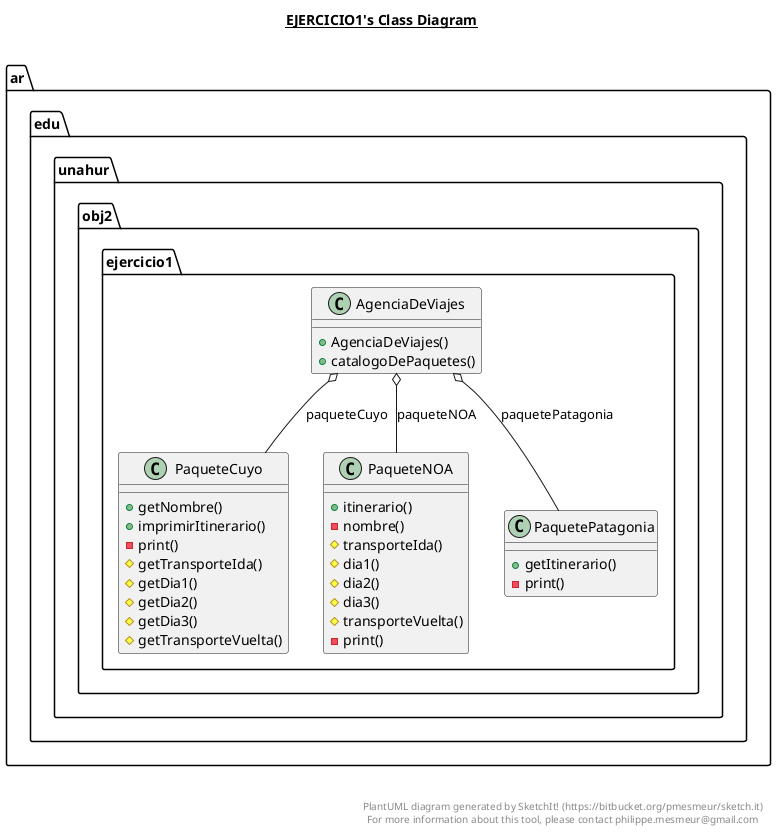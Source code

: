 @startuml

title __EJERCICIO1's Class Diagram__\n

  namespace ar.edu.unahur.obj2.ejercicio1 {
    class ar.edu.unahur.obj2.ejercicio1.AgenciaDeViajes {
        + AgenciaDeViajes()
        + catalogoDePaquetes()
    }
  }
  

  namespace ar.edu.unahur.obj2.ejercicio1 {
    class ar.edu.unahur.obj2.ejercicio1.PaqueteCuyo {
        + getNombre()
        + imprimirItinerario()
        - print()
        # getTransporteIda()
        # getDia1()
        # getDia2()
        # getDia3()
        # getTransporteVuelta()
    }
  }
  

  namespace ar.edu.unahur.obj2.ejercicio1 {
    class ar.edu.unahur.obj2.ejercicio1.PaqueteNOA {
        + itinerario()
        - nombre()
        # transporteIda()
        # dia1()
        # dia2()
        # dia3()
        # transporteVuelta()
        - print()
    }
  }
  

  namespace ar.edu.unahur.obj2.ejercicio1 {
    class ar.edu.unahur.obj2.ejercicio1.PaquetePatagonia {
        + getItinerario()
        - print()
    }
  }
  

  ar.edu.unahur.obj2.ejercicio1.AgenciaDeViajes o-- ar.edu.unahur.obj2.ejercicio1.PaqueteCuyo : paqueteCuyo
  ar.edu.unahur.obj2.ejercicio1.AgenciaDeViajes o-- ar.edu.unahur.obj2.ejercicio1.PaqueteNOA : paqueteNOA
  ar.edu.unahur.obj2.ejercicio1.AgenciaDeViajes o-- ar.edu.unahur.obj2.ejercicio1.PaquetePatagonia : paquetePatagonia


right footer


PlantUML diagram generated by SketchIt! (https://bitbucket.org/pmesmeur/sketch.it)
For more information about this tool, please contact philippe.mesmeur@gmail.com
endfooter

@enduml
